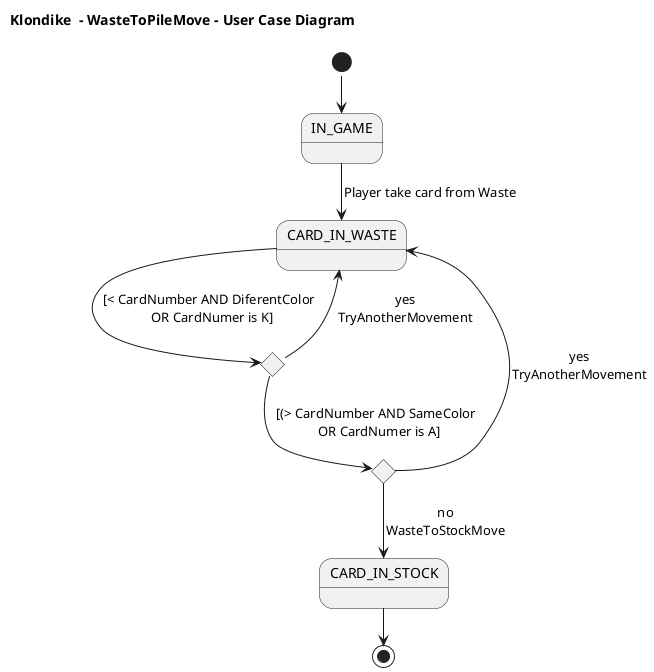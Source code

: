 @startuml UCWasteToPileMove
!pragma layout smetana
title Klondike  - WasteToPileMove - User Case Diagram

state IN_GAME
state CARD_IN_WASTE
state if <<choice>>
state if2 <<choice>>
state CARD_IN_STOCK

[*] --> IN_GAME
IN_GAME --> CARD_IN_WASTE: Player take card from Waste
CARD_IN_WASTE --> if: [< CardNumber AND DiferentColor \n OR CardNumer is K]
if --> if2: [(> CardNumber AND SameColor \n OR CardNumer is A]
if --> CARD_IN_WASTE: yes\nTryAnotherMovement
if2 --> CARD_IN_STOCK: no\nWasteToStockMove
if2 --> CARD_IN_WASTE: yes\nTryAnotherMovement
CARD_IN_STOCK --> [*]

@enduml
